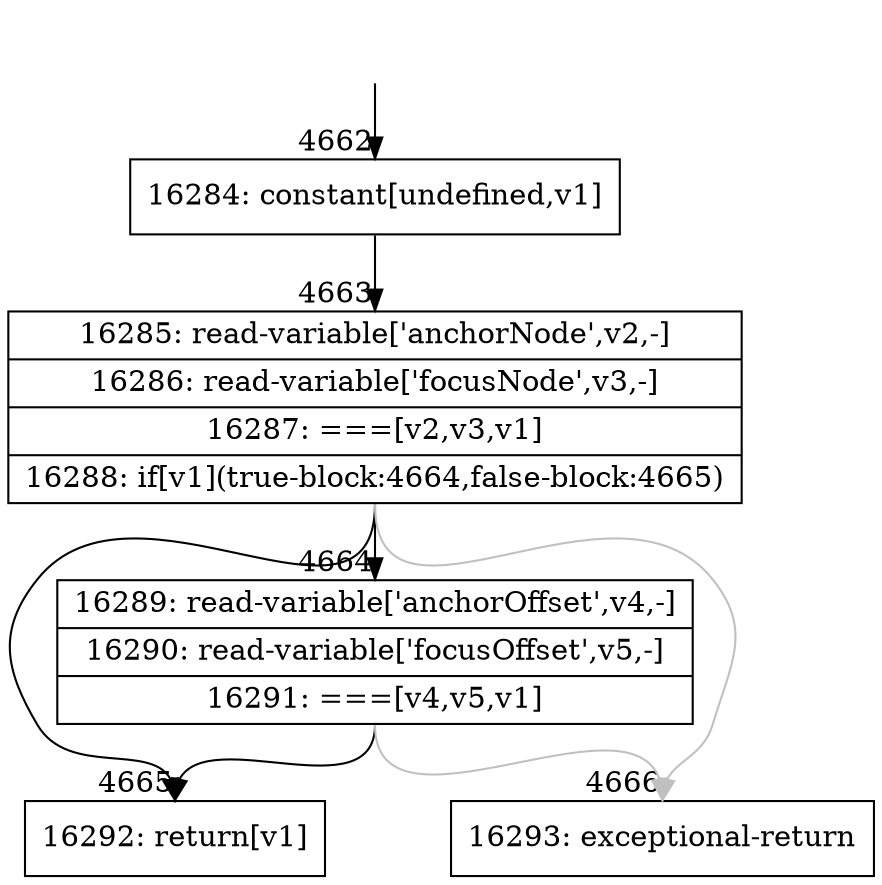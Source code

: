 digraph {
rankdir="TD"
BB_entry317[shape=none,label=""];
BB_entry317 -> BB4662 [tailport=s, headport=n, headlabel="    4662"]
BB4662 [shape=record label="{16284: constant[undefined,v1]}" ] 
BB4662 -> BB4663 [tailport=s, headport=n, headlabel="      4663"]
BB4663 [shape=record label="{16285: read-variable['anchorNode',v2,-]|16286: read-variable['focusNode',v3,-]|16287: ===[v2,v3,v1]|16288: if[v1](true-block:4664,false-block:4665)}" ] 
BB4663 -> BB4665 [tailport=s, headport=n, headlabel="      4665"]
BB4663 -> BB4664 [tailport=s, headport=n, headlabel="      4664"]
BB4663 -> BB4666 [tailport=s, headport=n, color=gray, headlabel="      4666"]
BB4664 [shape=record label="{16289: read-variable['anchorOffset',v4,-]|16290: read-variable['focusOffset',v5,-]|16291: ===[v4,v5,v1]}" ] 
BB4664 -> BB4665 [tailport=s, headport=n]
BB4664 -> BB4666 [tailport=s, headport=n, color=gray]
BB4665 [shape=record label="{16292: return[v1]}" ] 
BB4666 [shape=record label="{16293: exceptional-return}" ] 
//#$~ 8690
}
